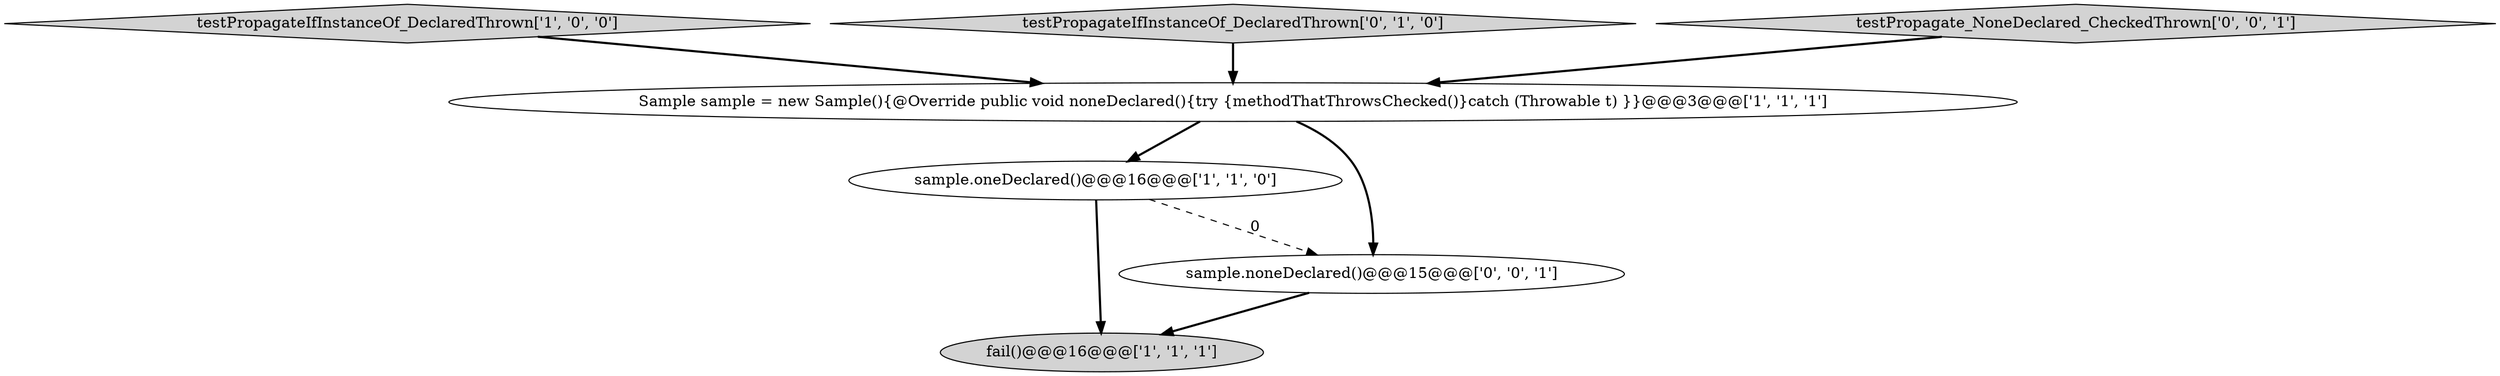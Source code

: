 digraph {
3 [style = filled, label = "sample.oneDeclared()@@@16@@@['1', '1', '0']", fillcolor = white, shape = ellipse image = "AAA0AAABBB1BBB"];
0 [style = filled, label = "testPropagateIfInstanceOf_DeclaredThrown['1', '0', '0']", fillcolor = lightgray, shape = diamond image = "AAA0AAABBB1BBB"];
4 [style = filled, label = "testPropagateIfInstanceOf_DeclaredThrown['0', '1', '0']", fillcolor = lightgray, shape = diamond image = "AAA0AAABBB2BBB"];
6 [style = filled, label = "sample.noneDeclared()@@@15@@@['0', '0', '1']", fillcolor = white, shape = ellipse image = "AAA0AAABBB3BBB"];
2 [style = filled, label = "fail()@@@16@@@['1', '1', '1']", fillcolor = lightgray, shape = ellipse image = "AAA0AAABBB1BBB"];
1 [style = filled, label = "Sample sample = new Sample(){@Override public void noneDeclared(){try {methodThatThrowsChecked()}catch (Throwable t) }}@@@3@@@['1', '1', '1']", fillcolor = white, shape = ellipse image = "AAA0AAABBB1BBB"];
5 [style = filled, label = "testPropagate_NoneDeclared_CheckedThrown['0', '0', '1']", fillcolor = lightgray, shape = diamond image = "AAA0AAABBB3BBB"];
3->6 [style = dashed, label="0"];
1->3 [style = bold, label=""];
1->6 [style = bold, label=""];
6->2 [style = bold, label=""];
0->1 [style = bold, label=""];
4->1 [style = bold, label=""];
3->2 [style = bold, label=""];
5->1 [style = bold, label=""];
}
